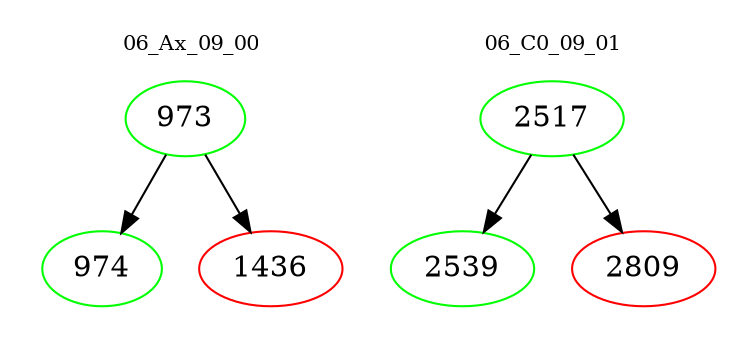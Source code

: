 digraph{
subgraph cluster_0 {
color = white
label = "06_Ax_09_00";
fontsize=10;
T0_973 [label="973", color="green"]
T0_973 -> T0_974 [color="black"]
T0_974 [label="974", color="green"]
T0_973 -> T0_1436 [color="black"]
T0_1436 [label="1436", color="red"]
}
subgraph cluster_1 {
color = white
label = "06_C0_09_01";
fontsize=10;
T1_2517 [label="2517", color="green"]
T1_2517 -> T1_2539 [color="black"]
T1_2539 [label="2539", color="green"]
T1_2517 -> T1_2809 [color="black"]
T1_2809 [label="2809", color="red"]
}
}
